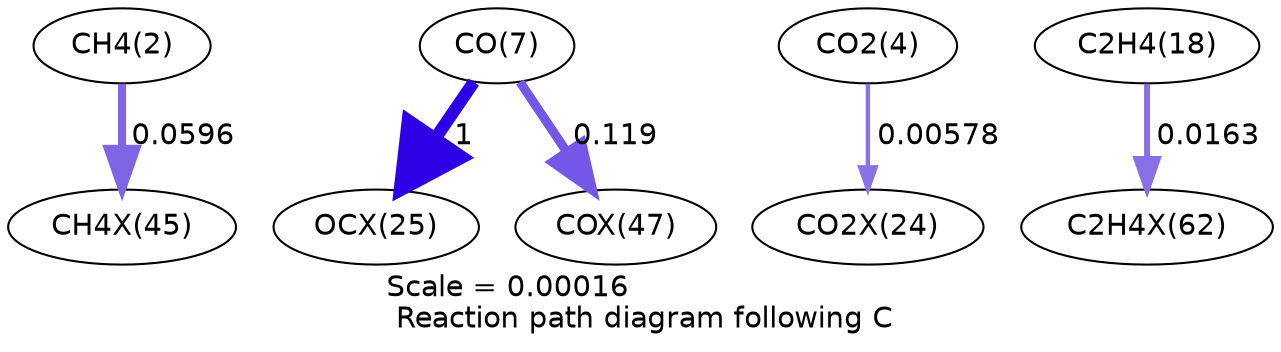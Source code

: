digraph reaction_paths {
center=1;
s4 -> s71[fontname="Helvetica", penwidth=3.87, arrowsize=1.94, color="0.7, 0.56, 0.9"
, label=" 0.0596"];
s9 -> s67[fontname="Helvetica", penwidth=6, arrowsize=3, color="0.7, 1.5, 0.9"
, label=" 1"];
s9 -> s73[fontname="Helvetica", penwidth=4.39, arrowsize=2.2, color="0.7, 0.619, 0.9"
, label=" 0.119"];
s6 -> s66[fontname="Helvetica", penwidth=2.11, arrowsize=1.05, color="0.7, 0.506, 0.9"
, label=" 0.00578"];
s20 -> s81[fontname="Helvetica", penwidth=2.89, arrowsize=1.45, color="0.7, 0.516, 0.9"
, label=" 0.0163"];
s4 [ fontname="Helvetica", label="CH4(2)"];
s6 [ fontname="Helvetica", label="CO2(4)"];
s9 [ fontname="Helvetica", label="CO(7)"];
s20 [ fontname="Helvetica", label="C2H4(18)"];
s66 [ fontname="Helvetica", label="CO2X(24)"];
s67 [ fontname="Helvetica", label="OCX(25)"];
s71 [ fontname="Helvetica", label="CH4X(45)"];
s73 [ fontname="Helvetica", label="COX(47)"];
s81 [ fontname="Helvetica", label="C2H4X(62)"];
 label = "Scale = 0.00016\l Reaction path diagram following C";
 fontname = "Helvetica";
}
